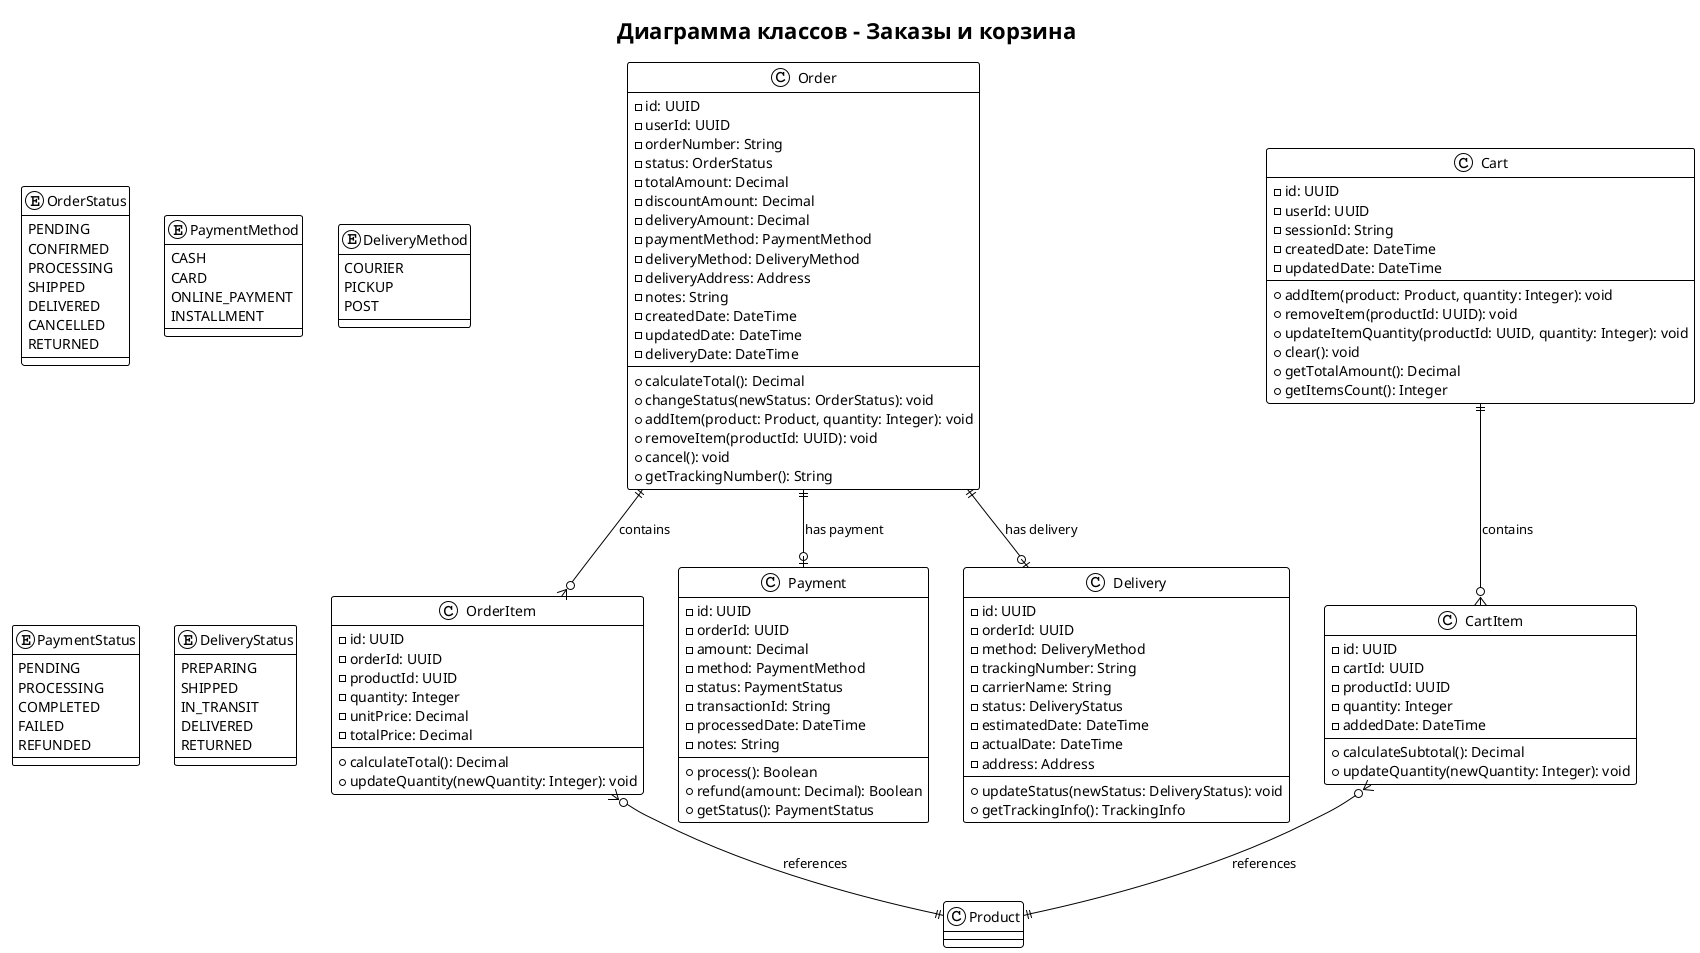 @startuml ClassDiagram_Order
!theme plain
title Диаграмма классов - Заказы и корзина

class Order {
  - id: UUID
  - userId: UUID
  - orderNumber: String
  - status: OrderStatus
  - totalAmount: Decimal
  - discountAmount: Decimal
  - deliveryAmount: Decimal
  - paymentMethod: PaymentMethod
  - deliveryMethod: DeliveryMethod
  - deliveryAddress: Address
  - notes: String
  - createdDate: DateTime
  - updatedDate: DateTime
  - deliveryDate: DateTime
  --
  + calculateTotal(): Decimal
  + changeStatus(newStatus: OrderStatus): void
  + addItem(product: Product, quantity: Integer): void
  + removeItem(productId: UUID): void
  + cancel(): void
  + getTrackingNumber(): String
}

enum OrderStatus {
  PENDING
  CONFIRMED
  PROCESSING
  SHIPPED
  DELIVERED
  CANCELLED
  RETURNED
}

enum PaymentMethod {
  CASH
  CARD
  ONLINE_PAYMENT
  INSTALLMENT
}

enum DeliveryMethod {
  COURIER
  PICKUP
  POST
}

class OrderItem {
  - id: UUID
  - orderId: UUID
  - productId: UUID
  - quantity: Integer
  - unitPrice: Decimal
  - totalPrice: Decimal
  --
  + calculateTotal(): Decimal
  + updateQuantity(newQuantity: Integer): void
}

class Cart {
  - id: UUID
  - userId: UUID
  - sessionId: String
  - createdDate: DateTime
  - updatedDate: DateTime
  --
  + addItem(product: Product, quantity: Integer): void
  + removeItem(productId: UUID): void
  + updateItemQuantity(productId: UUID, quantity: Integer): void
  + clear(): void
  + getTotalAmount(): Decimal
  + getItemsCount(): Integer
}

class CartItem {
  - id: UUID
  - cartId: UUID
  - productId: UUID
  - quantity: Integer
  - addedDate: DateTime
  --
  + calculateSubtotal(): Decimal
  + updateQuantity(newQuantity: Integer): void
}

class Payment {
  - id: UUID
  - orderId: UUID
  - amount: Decimal
  - method: PaymentMethod
  - status: PaymentStatus
  - transactionId: String
  - processedDate: DateTime
  - notes: String
  --
  + process(): Boolean
  + refund(amount: Decimal): Boolean
  + getStatus(): PaymentStatus
}

enum PaymentStatus {
  PENDING
  PROCESSING
  COMPLETED
  FAILED
  REFUNDED
}

class Delivery {
  - id: UUID
  - orderId: UUID
  - method: DeliveryMethod
  - trackingNumber: String
  - carrierName: String
  - status: DeliveryStatus
  - estimatedDate: DateTime
  - actualDate: DateTime
  - address: Address
  --
  + updateStatus(newStatus: DeliveryStatus): void
  + getTrackingInfo(): TrackingInfo
}

enum DeliveryStatus {
  PREPARING
  SHIPPED
  IN_TRANSIT
  DELIVERED
  RETURNED
}

' Связи между классами
Order ||--o{ OrderItem : "contains"
Order ||--o| Payment : "has payment"
Order ||--o| Delivery : "has delivery"
Cart ||--o{ CartItem : "contains"
OrderItem }o--|| Product : "references"
CartItem }o--|| Product : "references"

@enduml
